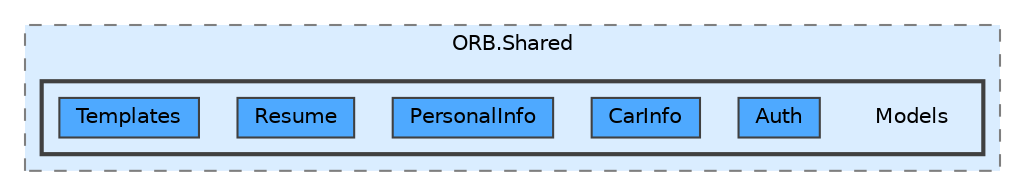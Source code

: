 digraph "Models"
{
 // INTERACTIVE_SVG=YES
 // LATEX_PDF_SIZE
  bgcolor="transparent";
  edge [fontname=Helvetica,fontsize=10,labelfontname=Helvetica,labelfontsize=10];
  node [fontname=Helvetica,fontsize=10,shape=box,height=0.2,width=0.4];
  compound=true
  subgraph clusterdir_1fc7e68202ce6ba866e1a5f9fd80a8bd {
    graph [ bgcolor="#daedff", pencolor="grey50", label="ORB.Shared", fontname=Helvetica,fontsize=10 style="filled,dashed", URL="dir_1fc7e68202ce6ba866e1a5f9fd80a8bd.html",tooltip=""]
  subgraph clusterdir_70450b98febcf9219d893c69d986a3ac {
    graph [ bgcolor="#daedff", pencolor="grey25", label="", fontname=Helvetica,fontsize=10 style="filled,bold", URL="dir_70450b98febcf9219d893c69d986a3ac.html",tooltip=""]
    dir_70450b98febcf9219d893c69d986a3ac [shape=plaintext, label="Models"];
  dir_a99ae74d7234602f074749bebd3222f8 [label="Auth", fillcolor="#4ea9ff", color="grey25", style="filled", URL="dir_a99ae74d7234602f074749bebd3222f8.html",tooltip=""];
  dir_0b6064c26b95733e7875889772237e74 [label="CarInfo", fillcolor="#4ea9ff", color="grey25", style="filled", URL="dir_0b6064c26b95733e7875889772237e74.html",tooltip=""];
  dir_11aa2f913b284c38e2a0f15ed92a5d75 [label="PersonalInfo", fillcolor="#4ea9ff", color="grey25", style="filled", URL="dir_11aa2f913b284c38e2a0f15ed92a5d75.html",tooltip=""];
  dir_86bcf2ae178e78d00b40bd634dedc057 [label="Resume", fillcolor="#4ea9ff", color="grey25", style="filled", URL="dir_86bcf2ae178e78d00b40bd634dedc057.html",tooltip=""];
  dir_26a1ba3752c017a8b2bcee8379321e85 [label="Templates", fillcolor="#4ea9ff", color="grey25", style="filled", URL="dir_26a1ba3752c017a8b2bcee8379321e85.html",tooltip=""];
  }
  }
}
